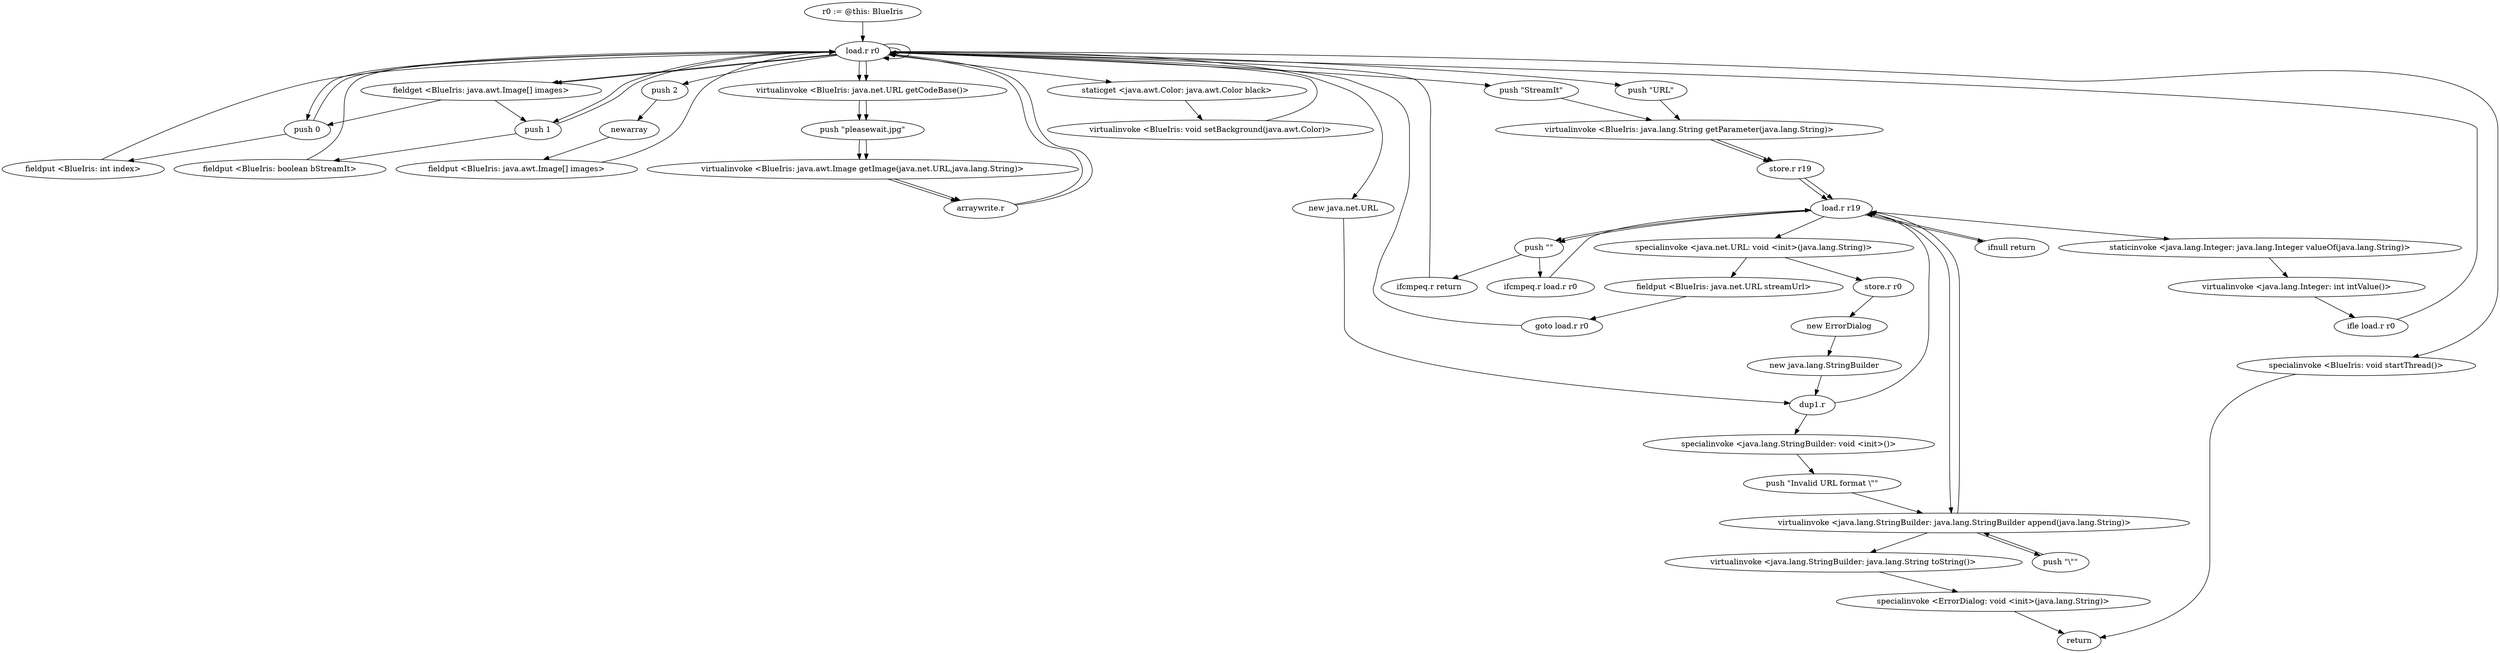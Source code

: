 digraph "" {
    "r0 := @this: BlueIris"
    "load.r r0"
    "r0 := @this: BlueIris"->"load.r r0";
    "push 0"
    "load.r r0"->"push 0";
    "fieldput <BlueIris: int index>"
    "push 0"->"fieldput <BlueIris: int index>";
    "fieldput <BlueIris: int index>"->"load.r r0";
    "push 2"
    "load.r r0"->"push 2";
    "newarray"
    "push 2"->"newarray";
    "fieldput <BlueIris: java.awt.Image[] images>"
    "newarray"->"fieldput <BlueIris: java.awt.Image[] images>";
    "fieldput <BlueIris: java.awt.Image[] images>"->"load.r r0";
    "fieldget <BlueIris: java.awt.Image[] images>"
    "load.r r0"->"fieldget <BlueIris: java.awt.Image[] images>";
    "fieldget <BlueIris: java.awt.Image[] images>"->"push 0";
    "push 0"->"load.r r0";
    "load.r r0"->"load.r r0";
    "virtualinvoke <BlueIris: java.net.URL getCodeBase()>"
    "load.r r0"->"virtualinvoke <BlueIris: java.net.URL getCodeBase()>";
    "push \"pleasewait.jpg\""
    "virtualinvoke <BlueIris: java.net.URL getCodeBase()>"->"push \"pleasewait.jpg\"";
    "virtualinvoke <BlueIris: java.awt.Image getImage(java.net.URL,java.lang.String)>"
    "push \"pleasewait.jpg\""->"virtualinvoke <BlueIris: java.awt.Image getImage(java.net.URL,java.lang.String)>";
    "arraywrite.r"
    "virtualinvoke <BlueIris: java.awt.Image getImage(java.net.URL,java.lang.String)>"->"arraywrite.r";
    "arraywrite.r"->"load.r r0";
    "load.r r0"->"fieldget <BlueIris: java.awt.Image[] images>";
    "push 1"
    "fieldget <BlueIris: java.awt.Image[] images>"->"push 1";
    "push 1"->"load.r r0";
    "load.r r0"->"load.r r0";
    "load.r r0"->"virtualinvoke <BlueIris: java.net.URL getCodeBase()>";
    "virtualinvoke <BlueIris: java.net.URL getCodeBase()>"->"push \"pleasewait.jpg\"";
    "push \"pleasewait.jpg\""->"virtualinvoke <BlueIris: java.awt.Image getImage(java.net.URL,java.lang.String)>";
    "virtualinvoke <BlueIris: java.awt.Image getImage(java.net.URL,java.lang.String)>"->"arraywrite.r";
    "arraywrite.r"->"load.r r0";
    "staticget <java.awt.Color: java.awt.Color black>"
    "load.r r0"->"staticget <java.awt.Color: java.awt.Color black>";
    "virtualinvoke <BlueIris: void setBackground(java.awt.Color)>"
    "staticget <java.awt.Color: java.awt.Color black>"->"virtualinvoke <BlueIris: void setBackground(java.awt.Color)>";
    "virtualinvoke <BlueIris: void setBackground(java.awt.Color)>"->"load.r r0";
    "push \"StreamIt\""
    "load.r r0"->"push \"StreamIt\"";
    "virtualinvoke <BlueIris: java.lang.String getParameter(java.lang.String)>"
    "push \"StreamIt\""->"virtualinvoke <BlueIris: java.lang.String getParameter(java.lang.String)>";
    "store.r r19"
    "virtualinvoke <BlueIris: java.lang.String getParameter(java.lang.String)>"->"store.r r19";
    "load.r r19"
    "store.r r19"->"load.r r19";
    "push \"\""
    "load.r r19"->"push \"\"";
    "ifcmpeq.r load.r r0"
    "push \"\""->"ifcmpeq.r load.r r0";
    "ifcmpeq.r load.r r0"->"load.r r19";
    "staticinvoke <java.lang.Integer: java.lang.Integer valueOf(java.lang.String)>"
    "load.r r19"->"staticinvoke <java.lang.Integer: java.lang.Integer valueOf(java.lang.String)>";
    "virtualinvoke <java.lang.Integer: int intValue()>"
    "staticinvoke <java.lang.Integer: java.lang.Integer valueOf(java.lang.String)>"->"virtualinvoke <java.lang.Integer: int intValue()>";
    "ifle load.r r0"
    "virtualinvoke <java.lang.Integer: int intValue()>"->"ifle load.r r0";
    "ifle load.r r0"->"load.r r0";
    "load.r r0"->"push 1";
    "fieldput <BlueIris: boolean bStreamIt>"
    "push 1"->"fieldput <BlueIris: boolean bStreamIt>";
    "fieldput <BlueIris: boolean bStreamIt>"->"load.r r0";
    "push \"URL\""
    "load.r r0"->"push \"URL\"";
    "push \"URL\""->"virtualinvoke <BlueIris: java.lang.String getParameter(java.lang.String)>";
    "virtualinvoke <BlueIris: java.lang.String getParameter(java.lang.String)>"->"store.r r19";
    "store.r r19"->"load.r r19";
    "ifnull return"
    "load.r r19"->"ifnull return";
    "ifnull return"->"load.r r19";
    "load.r r19"->"push \"\"";
    "ifcmpeq.r return"
    "push \"\""->"ifcmpeq.r return";
    "ifcmpeq.r return"->"load.r r0";
    "new java.net.URL"
    "load.r r0"->"new java.net.URL";
    "dup1.r"
    "new java.net.URL"->"dup1.r";
    "dup1.r"->"load.r r19";
    "specialinvoke <java.net.URL: void <init>(java.lang.String)>"
    "load.r r19"->"specialinvoke <java.net.URL: void <init>(java.lang.String)>";
    "fieldput <BlueIris: java.net.URL streamUrl>"
    "specialinvoke <java.net.URL: void <init>(java.lang.String)>"->"fieldput <BlueIris: java.net.URL streamUrl>";
    "goto load.r r0"
    "fieldput <BlueIris: java.net.URL streamUrl>"->"goto load.r r0";
    "goto load.r r0"->"load.r r0";
    "specialinvoke <BlueIris: void startThread()>"
    "load.r r0"->"specialinvoke <BlueIris: void startThread()>";
    "return"
    "specialinvoke <BlueIris: void startThread()>"->"return";
    "store.r r0"
    "specialinvoke <java.net.URL: void <init>(java.lang.String)>"->"store.r r0";
    "new ErrorDialog"
    "store.r r0"->"new ErrorDialog";
    "new java.lang.StringBuilder"
    "new ErrorDialog"->"new java.lang.StringBuilder";
    "new java.lang.StringBuilder"->"dup1.r";
    "specialinvoke <java.lang.StringBuilder: void <init>()>"
    "dup1.r"->"specialinvoke <java.lang.StringBuilder: void <init>()>";
    "push \"Invalid URL format \\\"\""
    "specialinvoke <java.lang.StringBuilder: void <init>()>"->"push \"Invalid URL format \\\"\"";
    "virtualinvoke <java.lang.StringBuilder: java.lang.StringBuilder append(java.lang.String)>"
    "push \"Invalid URL format \\\"\""->"virtualinvoke <java.lang.StringBuilder: java.lang.StringBuilder append(java.lang.String)>";
    "virtualinvoke <java.lang.StringBuilder: java.lang.StringBuilder append(java.lang.String)>"->"load.r r19";
    "load.r r19"->"virtualinvoke <java.lang.StringBuilder: java.lang.StringBuilder append(java.lang.String)>";
    "push \"\\\"\""
    "virtualinvoke <java.lang.StringBuilder: java.lang.StringBuilder append(java.lang.String)>"->"push \"\\\"\"";
    "push \"\\\"\""->"virtualinvoke <java.lang.StringBuilder: java.lang.StringBuilder append(java.lang.String)>";
    "virtualinvoke <java.lang.StringBuilder: java.lang.String toString()>"
    "virtualinvoke <java.lang.StringBuilder: java.lang.StringBuilder append(java.lang.String)>"->"virtualinvoke <java.lang.StringBuilder: java.lang.String toString()>";
    "specialinvoke <ErrorDialog: void <init>(java.lang.String)>"
    "virtualinvoke <java.lang.StringBuilder: java.lang.String toString()>"->"specialinvoke <ErrorDialog: void <init>(java.lang.String)>";
    "specialinvoke <ErrorDialog: void <init>(java.lang.String)>"->"return";
}
